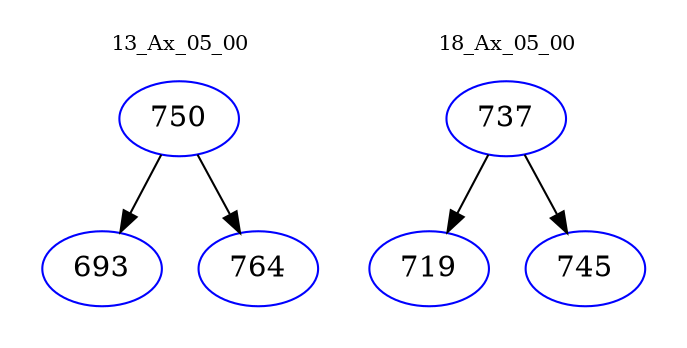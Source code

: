 digraph{
subgraph cluster_0 {
color = white
label = "13_Ax_05_00";
fontsize=10;
T0_750 [label="750", color="blue"]
T0_750 -> T0_693 [color="black"]
T0_693 [label="693", color="blue"]
T0_750 -> T0_764 [color="black"]
T0_764 [label="764", color="blue"]
}
subgraph cluster_1 {
color = white
label = "18_Ax_05_00";
fontsize=10;
T1_737 [label="737", color="blue"]
T1_737 -> T1_719 [color="black"]
T1_719 [label="719", color="blue"]
T1_737 -> T1_745 [color="black"]
T1_745 [label="745", color="blue"]
}
}
